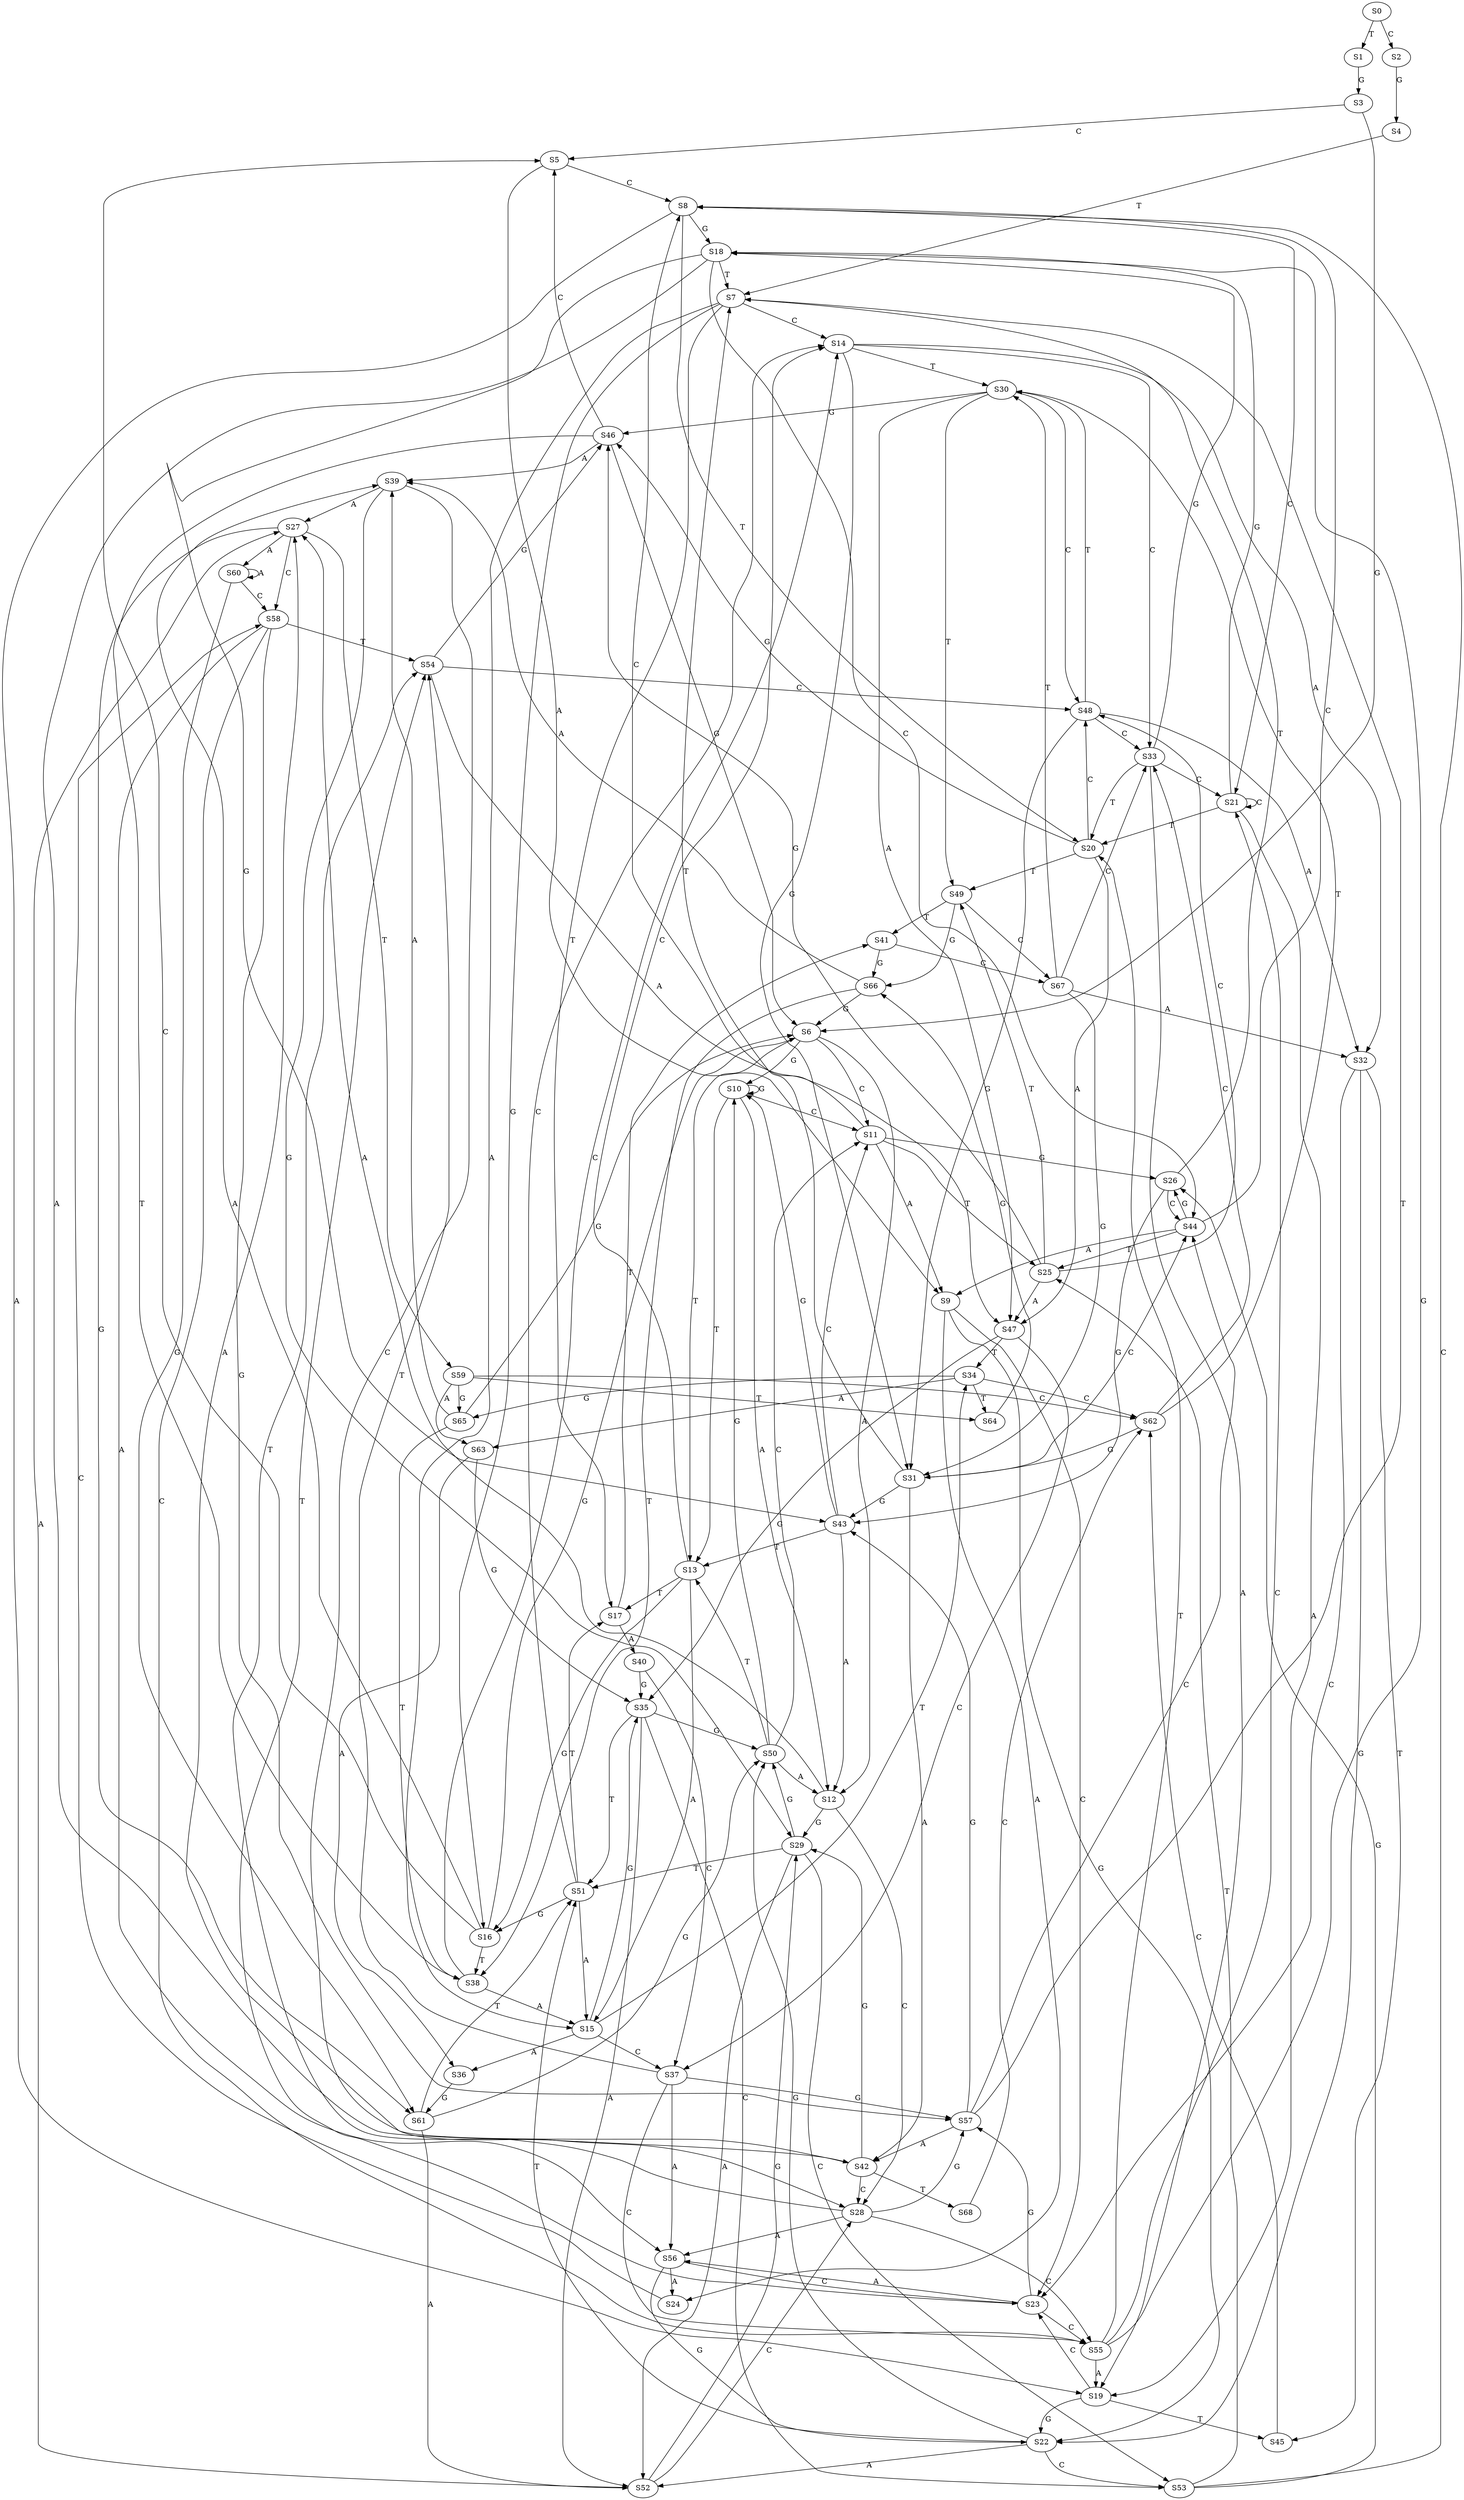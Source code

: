strict digraph  {
	S0 -> S1 [ label = T ];
	S0 -> S2 [ label = C ];
	S1 -> S3 [ label = G ];
	S2 -> S4 [ label = G ];
	S3 -> S5 [ label = C ];
	S3 -> S6 [ label = G ];
	S4 -> S7 [ label = T ];
	S5 -> S8 [ label = C ];
	S5 -> S9 [ label = A ];
	S6 -> S10 [ label = G ];
	S6 -> S11 [ label = C ];
	S6 -> S12 [ label = A ];
	S6 -> S13 [ label = T ];
	S7 -> S14 [ label = C ];
	S7 -> S15 [ label = A ];
	S7 -> S16 [ label = G ];
	S7 -> S17 [ label = T ];
	S8 -> S18 [ label = G ];
	S8 -> S19 [ label = A ];
	S8 -> S20 [ label = T ];
	S8 -> S21 [ label = C ];
	S9 -> S22 [ label = G ];
	S9 -> S23 [ label = C ];
	S9 -> S24 [ label = A ];
	S10 -> S13 [ label = T ];
	S10 -> S11 [ label = C ];
	S10 -> S10 [ label = G ];
	S10 -> S12 [ label = A ];
	S11 -> S25 [ label = T ];
	S11 -> S8 [ label = C ];
	S11 -> S9 [ label = A ];
	S11 -> S26 [ label = G ];
	S12 -> S27 [ label = A ];
	S12 -> S28 [ label = C ];
	S12 -> S29 [ label = G ];
	S13 -> S15 [ label = A ];
	S13 -> S14 [ label = C ];
	S13 -> S16 [ label = G ];
	S13 -> S17 [ label = T ];
	S14 -> S30 [ label = T ];
	S14 -> S31 [ label = G ];
	S14 -> S32 [ label = A ];
	S14 -> S33 [ label = C ];
	S15 -> S34 [ label = T ];
	S15 -> S35 [ label = G ];
	S15 -> S36 [ label = A ];
	S15 -> S37 [ label = C ];
	S16 -> S38 [ label = T ];
	S16 -> S6 [ label = G ];
	S16 -> S39 [ label = A ];
	S16 -> S5 [ label = C ];
	S17 -> S40 [ label = A ];
	S17 -> S41 [ label = T ];
	S18 -> S42 [ label = A ];
	S18 -> S43 [ label = G ];
	S18 -> S7 [ label = T ];
	S18 -> S44 [ label = C ];
	S19 -> S22 [ label = G ];
	S19 -> S45 [ label = T ];
	S19 -> S23 [ label = C ];
	S20 -> S46 [ label = G ];
	S20 -> S47 [ label = A ];
	S20 -> S48 [ label = C ];
	S20 -> S49 [ label = T ];
	S21 -> S18 [ label = G ];
	S21 -> S21 [ label = C ];
	S21 -> S19 [ label = A ];
	S21 -> S20 [ label = T ];
	S22 -> S50 [ label = G ];
	S22 -> S51 [ label = T ];
	S22 -> S52 [ label = A ];
	S22 -> S53 [ label = C ];
	S23 -> S54 [ label = T ];
	S23 -> S55 [ label = C ];
	S23 -> S56 [ label = A ];
	S23 -> S57 [ label = G ];
	S24 -> S58 [ label = C ];
	S25 -> S47 [ label = A ];
	S25 -> S48 [ label = C ];
	S25 -> S49 [ label = T ];
	S25 -> S46 [ label = G ];
	S26 -> S43 [ label = G ];
	S26 -> S44 [ label = C ];
	S26 -> S7 [ label = T ];
	S27 -> S59 [ label = T ];
	S27 -> S58 [ label = C ];
	S27 -> S60 [ label = A ];
	S27 -> S61 [ label = G ];
	S28 -> S54 [ label = T ];
	S28 -> S57 [ label = G ];
	S28 -> S55 [ label = C ];
	S28 -> S56 [ label = A ];
	S29 -> S51 [ label = T ];
	S29 -> S52 [ label = A ];
	S29 -> S50 [ label = G ];
	S29 -> S53 [ label = C ];
	S30 -> S46 [ label = G ];
	S30 -> S48 [ label = C ];
	S30 -> S47 [ label = A ];
	S30 -> S49 [ label = T ];
	S31 -> S43 [ label = G ];
	S31 -> S7 [ label = T ];
	S31 -> S44 [ label = C ];
	S31 -> S42 [ label = A ];
	S32 -> S45 [ label = T ];
	S32 -> S23 [ label = C ];
	S32 -> S22 [ label = G ];
	S33 -> S21 [ label = C ];
	S33 -> S19 [ label = A ];
	S33 -> S20 [ label = T ];
	S33 -> S18 [ label = G ];
	S34 -> S62 [ label = C ];
	S34 -> S63 [ label = A ];
	S34 -> S64 [ label = T ];
	S34 -> S65 [ label = G ];
	S35 -> S51 [ label = T ];
	S35 -> S52 [ label = A ];
	S35 -> S53 [ label = C ];
	S35 -> S50 [ label = G ];
	S36 -> S61 [ label = G ];
	S37 -> S57 [ label = G ];
	S37 -> S54 [ label = T ];
	S37 -> S55 [ label = C ];
	S37 -> S56 [ label = A ];
	S38 -> S14 [ label = C ];
	S38 -> S15 [ label = A ];
	S39 -> S29 [ label = G ];
	S39 -> S28 [ label = C ];
	S39 -> S27 [ label = A ];
	S40 -> S37 [ label = C ];
	S40 -> S35 [ label = G ];
	S41 -> S66 [ label = G ];
	S41 -> S67 [ label = C ];
	S42 -> S27 [ label = A ];
	S42 -> S28 [ label = C ];
	S42 -> S29 [ label = G ];
	S42 -> S68 [ label = T ];
	S43 -> S12 [ label = A ];
	S43 -> S10 [ label = G ];
	S43 -> S11 [ label = C ];
	S43 -> S13 [ label = T ];
	S44 -> S26 [ label = G ];
	S44 -> S25 [ label = T ];
	S44 -> S8 [ label = C ];
	S44 -> S9 [ label = A ];
	S45 -> S62 [ label = C ];
	S46 -> S39 [ label = A ];
	S46 -> S5 [ label = C ];
	S46 -> S6 [ label = G ];
	S46 -> S38 [ label = T ];
	S47 -> S35 [ label = G ];
	S47 -> S34 [ label = T ];
	S47 -> S37 [ label = C ];
	S48 -> S30 [ label = T ];
	S48 -> S31 [ label = G ];
	S48 -> S33 [ label = C ];
	S48 -> S32 [ label = A ];
	S49 -> S67 [ label = C ];
	S49 -> S66 [ label = G ];
	S49 -> S41 [ label = T ];
	S50 -> S12 [ label = A ];
	S50 -> S10 [ label = G ];
	S50 -> S13 [ label = T ];
	S50 -> S11 [ label = C ];
	S51 -> S15 [ label = A ];
	S51 -> S14 [ label = C ];
	S51 -> S16 [ label = G ];
	S51 -> S17 [ label = T ];
	S52 -> S27 [ label = A ];
	S52 -> S28 [ label = C ];
	S52 -> S29 [ label = G ];
	S53 -> S8 [ label = C ];
	S53 -> S25 [ label = T ];
	S53 -> S26 [ label = G ];
	S54 -> S47 [ label = A ];
	S54 -> S48 [ label = C ];
	S54 -> S46 [ label = G ];
	S55 -> S21 [ label = C ];
	S55 -> S19 [ label = A ];
	S55 -> S20 [ label = T ];
	S55 -> S18 [ label = G ];
	S56 -> S22 [ label = G ];
	S56 -> S23 [ label = C ];
	S56 -> S24 [ label = A ];
	S57 -> S43 [ label = G ];
	S57 -> S42 [ label = A ];
	S57 -> S7 [ label = T ];
	S57 -> S44 [ label = C ];
	S58 -> S56 [ label = A ];
	S58 -> S55 [ label = C ];
	S58 -> S57 [ label = G ];
	S58 -> S54 [ label = T ];
	S59 -> S63 [ label = A ];
	S59 -> S62 [ label = C ];
	S59 -> S65 [ label = G ];
	S59 -> S64 [ label = T ];
	S60 -> S61 [ label = G ];
	S60 -> S58 [ label = C ];
	S60 -> S60 [ label = A ];
	S61 -> S51 [ label = T ];
	S61 -> S52 [ label = A ];
	S61 -> S50 [ label = G ];
	S62 -> S33 [ label = C ];
	S62 -> S31 [ label = G ];
	S62 -> S30 [ label = T ];
	S63 -> S35 [ label = G ];
	S63 -> S36 [ label = A ];
	S64 -> S66 [ label = G ];
	S65 -> S6 [ label = G ];
	S65 -> S39 [ label = A ];
	S65 -> S38 [ label = T ];
	S66 -> S6 [ label = G ];
	S66 -> S38 [ label = T ];
	S66 -> S39 [ label = A ];
	S67 -> S32 [ label = A ];
	S67 -> S30 [ label = T ];
	S67 -> S33 [ label = C ];
	S67 -> S31 [ label = G ];
	S68 -> S62 [ label = C ];
}
